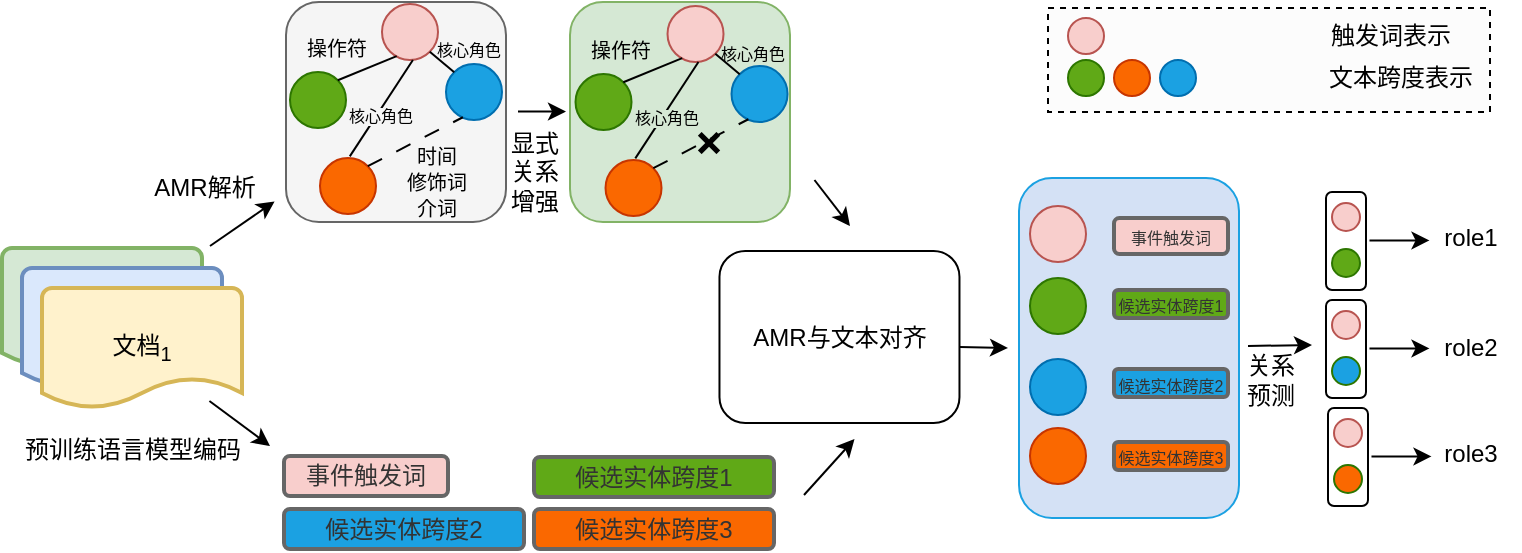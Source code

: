 <mxfile version="22.1.11" type="github">
  <diagram name="第 1 页" id="8N1VtKfTVfnBczuyKqBi">
    <mxGraphModel dx="887" dy="517" grid="1" gridSize="10" guides="1" tooltips="1" connect="1" arrows="1" fold="1" page="1" pageScale="1" pageWidth="827" pageHeight="1169" math="0" shadow="0">
      <root>
        <mxCell id="0" />
        <mxCell id="1" parent="0" />
        <mxCell id="srGh3PsWbCJHZJiHq22W-157" value="" style="rounded=1;whiteSpace=wrap;html=1;" vertex="1" parent="1">
          <mxGeometry x="679" y="162" width="20" height="49" as="geometry" />
        </mxCell>
        <mxCell id="srGh3PsWbCJHZJiHq22W-108" value="" style="strokeWidth=2;html=1;shape=mxgraph.flowchart.document2;whiteSpace=wrap;size=0.25;fillColor=#d5e8d4;strokeColor=#82b366;" vertex="1" parent="1">
          <mxGeometry x="17" y="190" width="100" height="60" as="geometry" />
        </mxCell>
        <mxCell id="srGh3PsWbCJHZJiHq22W-109" value="" style="strokeWidth=2;html=1;shape=mxgraph.flowchart.document2;whiteSpace=wrap;size=0.25;fillColor=#dae8fc;strokeColor=#6c8ebf;" vertex="1" parent="1">
          <mxGeometry x="27" y="200" width="100" height="60" as="geometry" />
        </mxCell>
        <mxCell id="srGh3PsWbCJHZJiHq22W-110" value="文档&lt;sub&gt;1&lt;/sub&gt;" style="strokeWidth=2;html=1;shape=mxgraph.flowchart.document2;whiteSpace=wrap;size=0.25;fillColor=#fff2cc;strokeColor=#d6b656;" vertex="1" parent="1">
          <mxGeometry x="37" y="210" width="100" height="60" as="geometry" />
        </mxCell>
        <mxCell id="srGh3PsWbCJHZJiHq22W-111" value="事件触发词" style="rounded=1;whiteSpace=wrap;html=1;strokeWidth=2;fillColor=#F8CECC;fontColor=#333333;strokeColor=#666666;" vertex="1" parent="1">
          <mxGeometry x="158" y="294" width="82" height="20" as="geometry" />
        </mxCell>
        <mxCell id="srGh3PsWbCJHZJiHq22W-112" value="候选实体跨度1" style="rounded=1;whiteSpace=wrap;html=1;strokeWidth=2;fillColor=#60A917;fontColor=#333333;strokeColor=#666666;" vertex="1" parent="1">
          <mxGeometry x="283" y="294.5" width="120" height="20" as="geometry" />
        </mxCell>
        <mxCell id="srGh3PsWbCJHZJiHq22W-113" value="候选实体跨度3" style="rounded=1;whiteSpace=wrap;html=1;strokeWidth=2;fillColor=#FA6800;fontColor=#333333;strokeColor=#666666;" vertex="1" parent="1">
          <mxGeometry x="283" y="320.5" width="120" height="20" as="geometry" />
        </mxCell>
        <mxCell id="srGh3PsWbCJHZJiHq22W-115" value="" style="endArrow=classic;html=1;rounded=0;" edge="1" parent="1">
          <mxGeometry width="50" height="50" relative="1" as="geometry">
            <mxPoint x="120.71" y="266.5" as="sourcePoint" />
            <mxPoint x="151" y="289" as="targetPoint" />
          </mxGeometry>
        </mxCell>
        <mxCell id="srGh3PsWbCJHZJiHq22W-118" value="预训练语言模型编码" style="text;html=1;align=center;verticalAlign=middle;resizable=0;points=[];autosize=1;strokeColor=none;fillColor=none;" vertex="1" parent="1">
          <mxGeometry x="17" y="275.5" width="130" height="30" as="geometry" />
        </mxCell>
        <mxCell id="srGh3PsWbCJHZJiHq22W-119" value="" style="rounded=1;whiteSpace=wrap;html=1;fillColor=#f5f5f5;fontColor=#333333;strokeColor=#666666;" vertex="1" parent="1">
          <mxGeometry x="159" y="67" width="110" height="110" as="geometry" />
        </mxCell>
        <mxCell id="srGh3PsWbCJHZJiHq22W-120" value="" style="ellipse;whiteSpace=wrap;html=1;aspect=fixed;fillColor=#f8cecc;strokeColor=#b85450;" vertex="1" parent="1">
          <mxGeometry x="207" y="68" width="28" height="28" as="geometry" />
        </mxCell>
        <mxCell id="srGh3PsWbCJHZJiHq22W-121" value="" style="ellipse;whiteSpace=wrap;html=1;aspect=fixed;fillColor=#1ba1e2;fontColor=#ffffff;strokeColor=#006EAF;" vertex="1" parent="1">
          <mxGeometry x="239" y="98" width="28" height="28" as="geometry" />
        </mxCell>
        <mxCell id="srGh3PsWbCJHZJiHq22W-122" value="" style="ellipse;whiteSpace=wrap;html=1;aspect=fixed;fillColor=#60a917;fontColor=#ffffff;strokeColor=#2D7600;" vertex="1" parent="1">
          <mxGeometry x="161" y="102" width="28" height="28" as="geometry" />
        </mxCell>
        <mxCell id="srGh3PsWbCJHZJiHq22W-123" value="" style="endArrow=none;html=1;rounded=0;exitX=1;exitY=0;exitDx=0;exitDy=0;entryX=0.262;entryY=0.93;entryDx=0;entryDy=0;entryPerimeter=0;" edge="1" parent="1" source="srGh3PsWbCJHZJiHq22W-122" target="srGh3PsWbCJHZJiHq22W-120">
          <mxGeometry width="50" height="50" relative="1" as="geometry">
            <mxPoint x="171" y="105" as="sourcePoint" />
            <mxPoint x="195" y="96" as="targetPoint" />
          </mxGeometry>
        </mxCell>
        <mxCell id="srGh3PsWbCJHZJiHq22W-124" value="操作符" style="edgeLabel;html=1;align=center;verticalAlign=middle;resizable=0;points=[];labelBackgroundColor=none;fontSize=10;" vertex="1" connectable="0" parent="srGh3PsWbCJHZJiHq22W-123">
          <mxGeometry x="-0.086" relative="1" as="geometry">
            <mxPoint x="-15" y="-11" as="offset" />
          </mxGeometry>
        </mxCell>
        <mxCell id="srGh3PsWbCJHZJiHq22W-125" value="" style="endArrow=none;html=1;rounded=0;entryX=0;entryY=0;entryDx=0;entryDy=0;exitX=1;exitY=1;exitDx=0;exitDy=0;" edge="1" parent="1" source="srGh3PsWbCJHZJiHq22W-120" target="srGh3PsWbCJHZJiHq22W-121">
          <mxGeometry width="50" height="50" relative="1" as="geometry">
            <mxPoint x="197" y="130" as="sourcePoint" />
            <mxPoint x="207" y="105" as="targetPoint" />
          </mxGeometry>
        </mxCell>
        <mxCell id="srGh3PsWbCJHZJiHq22W-126" value="核心角色" style="edgeLabel;html=1;align=center;verticalAlign=middle;resizable=0;points=[];labelBackgroundColor=none;fontSize=8;" vertex="1" connectable="0" parent="srGh3PsWbCJHZJiHq22W-125">
          <mxGeometry x="-0.076" relative="1" as="geometry">
            <mxPoint x="13" y="-6" as="offset" />
          </mxGeometry>
        </mxCell>
        <mxCell id="srGh3PsWbCJHZJiHq22W-127" value="" style="ellipse;whiteSpace=wrap;html=1;aspect=fixed;fillColor=#fa6800;fontColor=#000000;strokeColor=#C73500;" vertex="1" parent="1">
          <mxGeometry x="176" y="145" width="28" height="28" as="geometry" />
        </mxCell>
        <mxCell id="srGh3PsWbCJHZJiHq22W-128" value="" style="endArrow=none;html=1;rounded=0;entryX=0.552;entryY=1.001;entryDx=0;entryDy=0;entryPerimeter=0;exitX=0.532;exitY=-0.029;exitDx=0;exitDy=0;exitPerimeter=0;" edge="1" parent="1" source="srGh3PsWbCJHZJiHq22W-127" target="srGh3PsWbCJHZJiHq22W-120">
          <mxGeometry width="50" height="50" relative="1" as="geometry">
            <mxPoint x="225" y="136" as="sourcePoint" />
            <mxPoint x="275" y="86" as="targetPoint" />
          </mxGeometry>
        </mxCell>
        <mxCell id="srGh3PsWbCJHZJiHq22W-129" value="核心角色" style="edgeLabel;html=1;align=center;verticalAlign=middle;resizable=0;points=[];labelBackgroundColor=#f5f5f5;fontSize=8;" vertex="1" connectable="0" parent="srGh3PsWbCJHZJiHq22W-128">
          <mxGeometry x="0.138" relative="1" as="geometry">
            <mxPoint x="-3" y="7" as="offset" />
          </mxGeometry>
        </mxCell>
        <mxCell id="srGh3PsWbCJHZJiHq22W-130" value="&lt;font style=&quot;font-size: 10px;&quot;&gt;时间&lt;br&gt;修饰词&lt;br&gt;介词&lt;/font&gt;" style="endArrow=none;html=1;rounded=0;entryX=0.301;entryY=0.951;entryDx=0;entryDy=0;entryPerimeter=0;exitX=1;exitY=0;exitDx=0;exitDy=0;labelBackgroundColor=none;dashed=1;dashPattern=8 8;" edge="1" parent="1" source="srGh3PsWbCJHZJiHq22W-127" target="srGh3PsWbCJHZJiHq22W-121">
          <mxGeometry x="0.004" y="-23" width="50" height="50" relative="1" as="geometry">
            <mxPoint x="245" y="176" as="sourcePoint" />
            <mxPoint x="295" y="126" as="targetPoint" />
            <mxPoint as="offset" />
          </mxGeometry>
        </mxCell>
        <mxCell id="srGh3PsWbCJHZJiHq22W-131" value="" style="endArrow=classic;html=1;rounded=0;" edge="1" parent="1">
          <mxGeometry width="50" height="50" relative="1" as="geometry">
            <mxPoint x="121" y="189" as="sourcePoint" />
            <mxPoint x="153.29" y="166.71" as="targetPoint" />
          </mxGeometry>
        </mxCell>
        <mxCell id="srGh3PsWbCJHZJiHq22W-132" value="AMR解析" style="text;html=1;align=center;verticalAlign=middle;resizable=0;points=[];autosize=1;strokeColor=none;fillColor=none;" vertex="1" parent="1">
          <mxGeometry x="83" y="145" width="70" height="30" as="geometry" />
        </mxCell>
        <mxCell id="srGh3PsWbCJHZJiHq22W-133" value="AMR与文本对齐" style="rounded=1;whiteSpace=wrap;html=1;" vertex="1" parent="1">
          <mxGeometry x="375.74" y="191.5" width="120" height="86" as="geometry" />
        </mxCell>
        <mxCell id="srGh3PsWbCJHZJiHq22W-134" value="" style="endArrow=classic;html=1;rounded=0;" edge="1" parent="1">
          <mxGeometry width="50" height="50" relative="1" as="geometry">
            <mxPoint x="275" y="121.78" as="sourcePoint" />
            <mxPoint x="299" y="121.78" as="targetPoint" />
          </mxGeometry>
        </mxCell>
        <mxCell id="srGh3PsWbCJHZJiHq22W-135" value="" style="endArrow=classic;html=1;rounded=0;" edge="1" parent="1">
          <mxGeometry width="50" height="50" relative="1" as="geometry">
            <mxPoint x="423.24" y="156" as="sourcePoint" />
            <mxPoint x="441" y="179" as="targetPoint" />
          </mxGeometry>
        </mxCell>
        <mxCell id="srGh3PsWbCJHZJiHq22W-151" value="" style="rounded=0;orthogonalLoop=1;jettySize=auto;html=1;" edge="1" parent="1">
          <mxGeometry relative="1" as="geometry">
            <mxPoint x="640" y="238.985" as="sourcePoint" />
            <mxPoint x="672" y="238.5" as="targetPoint" />
          </mxGeometry>
        </mxCell>
        <mxCell id="srGh3PsWbCJHZJiHq22W-136" value="" style="rounded=1;whiteSpace=wrap;html=1;fillColor=#D4E1F5;strokeColor=#1BA1E2;" vertex="1" parent="1">
          <mxGeometry x="525.5" y="155" width="110" height="170" as="geometry" />
        </mxCell>
        <mxCell id="srGh3PsWbCJHZJiHq22W-137" value="" style="ellipse;whiteSpace=wrap;html=1;aspect=fixed;fillColor=#f8cecc;strokeColor=#b85450;" vertex="1" parent="1">
          <mxGeometry x="531" y="169" width="28" height="28" as="geometry" />
        </mxCell>
        <mxCell id="srGh3PsWbCJHZJiHq22W-138" value="" style="ellipse;whiteSpace=wrap;html=1;aspect=fixed;fillColor=#1ba1e2;fontColor=#ffffff;strokeColor=#006EAF;" vertex="1" parent="1">
          <mxGeometry x="531" y="245.5" width="28" height="28" as="geometry" />
        </mxCell>
        <mxCell id="srGh3PsWbCJHZJiHq22W-139" value="" style="ellipse;whiteSpace=wrap;html=1;aspect=fixed;fillColor=#60a917;fontColor=#ffffff;strokeColor=#2D7600;" vertex="1" parent="1">
          <mxGeometry x="531" y="205" width="28" height="28" as="geometry" />
        </mxCell>
        <mxCell id="srGh3PsWbCJHZJiHq22W-144" value="" style="ellipse;whiteSpace=wrap;html=1;aspect=fixed;fillColor=#fa6800;fontColor=#000000;strokeColor=#C73500;" vertex="1" parent="1">
          <mxGeometry x="531" y="280" width="28" height="28" as="geometry" />
        </mxCell>
        <mxCell id="srGh3PsWbCJHZJiHq22W-153" value="关系&lt;br&gt;预测" style="text;html=1;align=center;verticalAlign=middle;resizable=0;points=[];autosize=1;strokeColor=none;fillColor=none;" vertex="1" parent="1">
          <mxGeometry x="625.5" y="235.5" width="50" height="40" as="geometry" />
        </mxCell>
        <mxCell id="srGh3PsWbCJHZJiHq22W-155" value="" style="ellipse;whiteSpace=wrap;html=1;aspect=fixed;fillColor=#f8cecc;strokeColor=#b85450;" vertex="1" parent="1">
          <mxGeometry x="682" y="167.5" width="14" height="14" as="geometry" />
        </mxCell>
        <mxCell id="srGh3PsWbCJHZJiHq22W-156" value="" style="ellipse;whiteSpace=wrap;html=1;aspect=fixed;fillColor=#60a917;fontColor=#ffffff;strokeColor=#2D7600;" vertex="1" parent="1">
          <mxGeometry x="682" y="190.5" width="14" height="14" as="geometry" />
        </mxCell>
        <mxCell id="srGh3PsWbCJHZJiHq22W-160" value="" style="endArrow=classic;html=1;rounded=0;" edge="1" parent="1">
          <mxGeometry width="50" height="50" relative="1" as="geometry">
            <mxPoint x="700.74" y="186.21" as="sourcePoint" />
            <mxPoint x="730.74" y="186.21" as="targetPoint" />
          </mxGeometry>
        </mxCell>
        <mxCell id="srGh3PsWbCJHZJiHq22W-161" value="" style="rounded=1;whiteSpace=wrap;html=1;" vertex="1" parent="1">
          <mxGeometry x="679" y="216" width="20" height="49" as="geometry" />
        </mxCell>
        <mxCell id="srGh3PsWbCJHZJiHq22W-162" value="" style="ellipse;whiteSpace=wrap;html=1;aspect=fixed;fillColor=#f8cecc;strokeColor=#b85450;" vertex="1" parent="1">
          <mxGeometry x="682" y="221.5" width="14" height="14" as="geometry" />
        </mxCell>
        <mxCell id="srGh3PsWbCJHZJiHq22W-163" value="" style="ellipse;whiteSpace=wrap;html=1;aspect=fixed;fillColor=#1BA1E2;fontColor=#ffffff;strokeColor=#2D7600;" vertex="1" parent="1">
          <mxGeometry x="682" y="244.5" width="14" height="14" as="geometry" />
        </mxCell>
        <mxCell id="srGh3PsWbCJHZJiHq22W-164" value="" style="endArrow=classic;html=1;rounded=0;" edge="1" parent="1">
          <mxGeometry width="50" height="50" relative="1" as="geometry">
            <mxPoint x="700.74" y="240.21" as="sourcePoint" />
            <mxPoint x="730.74" y="240.21" as="targetPoint" />
          </mxGeometry>
        </mxCell>
        <mxCell id="srGh3PsWbCJHZJiHq22W-165" value="" style="rounded=1;whiteSpace=wrap;html=1;" vertex="1" parent="1">
          <mxGeometry x="680" y="270" width="20" height="49" as="geometry" />
        </mxCell>
        <mxCell id="srGh3PsWbCJHZJiHq22W-166" value="" style="ellipse;whiteSpace=wrap;html=1;aspect=fixed;fillColor=#f8cecc;strokeColor=#b85450;" vertex="1" parent="1">
          <mxGeometry x="683" y="275.5" width="14" height="14" as="geometry" />
        </mxCell>
        <mxCell id="srGh3PsWbCJHZJiHq22W-167" value="" style="ellipse;whiteSpace=wrap;html=1;aspect=fixed;fillColor=#FA6800;fontColor=#ffffff;strokeColor=#2D7600;" vertex="1" parent="1">
          <mxGeometry x="683" y="298.5" width="14" height="14" as="geometry" />
        </mxCell>
        <mxCell id="srGh3PsWbCJHZJiHq22W-168" value="" style="endArrow=classic;html=1;rounded=0;" edge="1" parent="1">
          <mxGeometry width="50" height="50" relative="1" as="geometry">
            <mxPoint x="701.74" y="294.21" as="sourcePoint" />
            <mxPoint x="731.74" y="294.21" as="targetPoint" />
          </mxGeometry>
        </mxCell>
        <mxCell id="srGh3PsWbCJHZJiHq22W-181" value="" style="rounded=1;whiteSpace=wrap;html=1;fillColor=#d5e8d4;strokeColor=#82b366;" vertex="1" parent="1">
          <mxGeometry x="301" y="67" width="110" height="110" as="geometry" />
        </mxCell>
        <mxCell id="srGh3PsWbCJHZJiHq22W-182" value="" style="ellipse;whiteSpace=wrap;html=1;aspect=fixed;fillColor=#f8cecc;strokeColor=#b85450;" vertex="1" parent="1">
          <mxGeometry x="349.76" y="69" width="28" height="28" as="geometry" />
        </mxCell>
        <mxCell id="srGh3PsWbCJHZJiHq22W-183" value="" style="ellipse;whiteSpace=wrap;html=1;aspect=fixed;fillColor=#1ba1e2;fontColor=#ffffff;strokeColor=#006EAF;" vertex="1" parent="1">
          <mxGeometry x="381.76" y="99" width="28" height="28" as="geometry" />
        </mxCell>
        <mxCell id="srGh3PsWbCJHZJiHq22W-184" value="" style="ellipse;whiteSpace=wrap;html=1;aspect=fixed;fillColor=#60a917;fontColor=#ffffff;strokeColor=#2D7600;" vertex="1" parent="1">
          <mxGeometry x="303.76" y="103" width="28" height="28" as="geometry" />
        </mxCell>
        <mxCell id="srGh3PsWbCJHZJiHq22W-185" value="" style="endArrow=none;html=1;rounded=0;exitX=1;exitY=0;exitDx=0;exitDy=0;entryX=0.262;entryY=0.93;entryDx=0;entryDy=0;entryPerimeter=0;" edge="1" parent="1" source="srGh3PsWbCJHZJiHq22W-184" target="srGh3PsWbCJHZJiHq22W-182">
          <mxGeometry width="50" height="50" relative="1" as="geometry">
            <mxPoint x="313.76" y="106" as="sourcePoint" />
            <mxPoint x="337.76" y="97" as="targetPoint" />
          </mxGeometry>
        </mxCell>
        <mxCell id="srGh3PsWbCJHZJiHq22W-186" value="操作符" style="edgeLabel;html=1;align=center;verticalAlign=middle;resizable=0;points=[];labelBackgroundColor=none;fontSize=10;" vertex="1" connectable="0" parent="srGh3PsWbCJHZJiHq22W-185">
          <mxGeometry x="-0.086" relative="1" as="geometry">
            <mxPoint x="-15" y="-11" as="offset" />
          </mxGeometry>
        </mxCell>
        <mxCell id="srGh3PsWbCJHZJiHq22W-187" value="" style="endArrow=none;html=1;rounded=0;entryX=0;entryY=0;entryDx=0;entryDy=0;exitX=1;exitY=1;exitDx=0;exitDy=0;" edge="1" parent="1" source="srGh3PsWbCJHZJiHq22W-182" target="srGh3PsWbCJHZJiHq22W-183">
          <mxGeometry width="50" height="50" relative="1" as="geometry">
            <mxPoint x="339.76" y="131" as="sourcePoint" />
            <mxPoint x="349.76" y="106" as="targetPoint" />
          </mxGeometry>
        </mxCell>
        <mxCell id="srGh3PsWbCJHZJiHq22W-188" value="核心角色" style="edgeLabel;html=1;align=center;verticalAlign=middle;resizable=0;points=[];labelBackgroundColor=none;fontSize=8;" vertex="1" connectable="0" parent="srGh3PsWbCJHZJiHq22W-187">
          <mxGeometry x="-0.076" relative="1" as="geometry">
            <mxPoint x="12" y="-5" as="offset" />
          </mxGeometry>
        </mxCell>
        <mxCell id="srGh3PsWbCJHZJiHq22W-189" value="" style="ellipse;whiteSpace=wrap;html=1;aspect=fixed;fillColor=#fa6800;fontColor=#000000;strokeColor=#C73500;" vertex="1" parent="1">
          <mxGeometry x="318.76" y="146" width="28" height="28" as="geometry" />
        </mxCell>
        <mxCell id="srGh3PsWbCJHZJiHq22W-190" value="" style="endArrow=none;html=1;rounded=0;entryX=0.552;entryY=1.001;entryDx=0;entryDy=0;entryPerimeter=0;exitX=0.532;exitY=-0.029;exitDx=0;exitDy=0;exitPerimeter=0;" edge="1" parent="1" source="srGh3PsWbCJHZJiHq22W-189" target="srGh3PsWbCJHZJiHq22W-182">
          <mxGeometry width="50" height="50" relative="1" as="geometry">
            <mxPoint x="367.76" y="137" as="sourcePoint" />
            <mxPoint x="417.76" y="87" as="targetPoint" />
          </mxGeometry>
        </mxCell>
        <mxCell id="srGh3PsWbCJHZJiHq22W-191" value="核心角色" style="edgeLabel;html=1;align=center;verticalAlign=middle;resizable=0;points=[];labelBackgroundColor=#d5e8d4;fontSize=8;" vertex="1" connectable="0" parent="srGh3PsWbCJHZJiHq22W-190">
          <mxGeometry x="0.138" relative="1" as="geometry">
            <mxPoint x="-3" y="7" as="offset" />
          </mxGeometry>
        </mxCell>
        <mxCell id="srGh3PsWbCJHZJiHq22W-192" value="" style="endArrow=none;html=1;rounded=0;entryX=0.301;entryY=0.951;entryDx=0;entryDy=0;entryPerimeter=0;exitX=1;exitY=0;exitDx=0;exitDy=0;labelBackgroundColor=none;dashed=1;dashPattern=8 8;" edge="1" parent="1" source="srGh3PsWbCJHZJiHq22W-189" target="srGh3PsWbCJHZJiHq22W-183">
          <mxGeometry x="0.004" y="-23" width="50" height="50" relative="1" as="geometry">
            <mxPoint x="387.76" y="177" as="sourcePoint" />
            <mxPoint x="437.76" y="127" as="targetPoint" />
            <mxPoint as="offset" />
          </mxGeometry>
        </mxCell>
        <mxCell id="srGh3PsWbCJHZJiHq22W-193" value="❌" style="edgeLabel;html=1;align=center;verticalAlign=middle;resizable=0;points=[];labelBackgroundColor=none;fontSize=16;" vertex="1" connectable="0" parent="srGh3PsWbCJHZJiHq22W-192">
          <mxGeometry x="0.264" y="2" relative="1" as="geometry">
            <mxPoint x="-2" y="4" as="offset" />
          </mxGeometry>
        </mxCell>
        <mxCell id="srGh3PsWbCJHZJiHq22W-194" value="" style="endArrow=classic;html=1;rounded=0;" edge="1" parent="1">
          <mxGeometry width="50" height="50" relative="1" as="geometry">
            <mxPoint x="418" y="313.5" as="sourcePoint" />
            <mxPoint x="443.26" y="285.5" as="targetPoint" />
          </mxGeometry>
        </mxCell>
        <mxCell id="srGh3PsWbCJHZJiHq22W-195" value="" style="rounded=0;whiteSpace=wrap;html=1;fillColor=#fcfcfc;dashed=1;strokeColor=default;glass=0;" vertex="1" parent="1">
          <mxGeometry x="540" y="70" width="221" height="52" as="geometry" />
        </mxCell>
        <mxCell id="srGh3PsWbCJHZJiHq22W-196" value="" style="ellipse;whiteSpace=wrap;html=1;aspect=fixed;fillColor=#f8cecc;strokeColor=#b85450;" vertex="1" parent="1">
          <mxGeometry x="550" y="75" width="18" height="18" as="geometry" />
        </mxCell>
        <mxCell id="srGh3PsWbCJHZJiHq22W-197" value="触发词表示" style="text;html=1;strokeColor=none;fillColor=none;align=center;verticalAlign=middle;whiteSpace=wrap;rounded=0;" vertex="1" parent="1">
          <mxGeometry x="676" y="69" width="71" height="30" as="geometry" />
        </mxCell>
        <mxCell id="srGh3PsWbCJHZJiHq22W-200" value="" style="ellipse;whiteSpace=wrap;html=1;aspect=fixed;fillColor=#60a917;fontColor=#ffffff;strokeColor=#2D7600;" vertex="1" parent="1">
          <mxGeometry x="550" y="96" width="18" height="18" as="geometry" />
        </mxCell>
        <mxCell id="srGh3PsWbCJHZJiHq22W-201" value="" style="ellipse;whiteSpace=wrap;html=1;aspect=fixed;fillColor=#fa6800;fontColor=#000000;strokeColor=#C73500;" vertex="1" parent="1">
          <mxGeometry x="573" y="96" width="18" height="18" as="geometry" />
        </mxCell>
        <mxCell id="srGh3PsWbCJHZJiHq22W-202" value="" style="ellipse;whiteSpace=wrap;html=1;aspect=fixed;fillColor=#1ba1e2;fontColor=#ffffff;strokeColor=#006EAF;" vertex="1" parent="1">
          <mxGeometry x="596" y="96" width="18" height="18" as="geometry" />
        </mxCell>
        <mxCell id="srGh3PsWbCJHZJiHq22W-203" value="文本跨度表示" style="text;html=1;strokeColor=none;fillColor=none;align=center;verticalAlign=middle;whiteSpace=wrap;rounded=0;" vertex="1" parent="1">
          <mxGeometry x="676" y="93" width="81" height="24" as="geometry" />
        </mxCell>
        <mxCell id="srGh3PsWbCJHZJiHq22W-204" value="候选实体跨度2" style="rounded=1;whiteSpace=wrap;html=1;strokeWidth=2;fillColor=#1BA1E2;fontColor=#333333;strokeColor=#666666;" vertex="1" parent="1">
          <mxGeometry x="158" y="320.5" width="120" height="20" as="geometry" />
        </mxCell>
        <mxCell id="srGh3PsWbCJHZJiHq22W-207" value="" style="endArrow=classic;html=1;rounded=0;" edge="1" parent="1">
          <mxGeometry width="50" height="50" relative="1" as="geometry">
            <mxPoint x="495.74" y="239.5" as="sourcePoint" />
            <mxPoint x="520" y="240" as="targetPoint" />
          </mxGeometry>
        </mxCell>
        <mxCell id="srGh3PsWbCJHZJiHq22W-209" value="显式&lt;br&gt;关系&lt;br&gt;增强" style="text;html=1;align=center;verticalAlign=middle;resizable=0;points=[];autosize=1;strokeColor=none;fillColor=none;" vertex="1" parent="1">
          <mxGeometry x="257.76" y="122" width="50" height="60" as="geometry" />
        </mxCell>
        <mxCell id="srGh3PsWbCJHZJiHq22W-210" value="role1" style="text;html=1;align=center;verticalAlign=middle;resizable=0;points=[];autosize=1;strokeColor=none;fillColor=none;" vertex="1" parent="1">
          <mxGeometry x="725.5" y="170" width="50" height="30" as="geometry" />
        </mxCell>
        <mxCell id="srGh3PsWbCJHZJiHq22W-211" value="role2" style="text;html=1;align=center;verticalAlign=middle;resizable=0;points=[];autosize=1;strokeColor=none;fillColor=none;" vertex="1" parent="1">
          <mxGeometry x="726" y="225" width="50" height="30" as="geometry" />
        </mxCell>
        <mxCell id="srGh3PsWbCJHZJiHq22W-212" value="role3" style="text;html=1;align=center;verticalAlign=middle;resizable=0;points=[];autosize=1;strokeColor=none;fillColor=none;" vertex="1" parent="1">
          <mxGeometry x="725.5" y="277.5" width="50" height="30" as="geometry" />
        </mxCell>
        <mxCell id="srGh3PsWbCJHZJiHq22W-213" value="&lt;font style=&quot;font-size: 8px;&quot;&gt;事件触发词&lt;/font&gt;" style="rounded=1;whiteSpace=wrap;html=1;strokeWidth=2;fillColor=#F8CECC;fontColor=#333333;strokeColor=#666666;" vertex="1" parent="1">
          <mxGeometry x="573" y="175" width="57" height="18" as="geometry" />
        </mxCell>
        <mxCell id="srGh3PsWbCJHZJiHq22W-214" value="&lt;font style=&quot;font-size: 8px;&quot;&gt;候选实体跨度1&lt;/font&gt;" style="rounded=1;whiteSpace=wrap;html=1;strokeWidth=2;fillColor=#60A917;fontColor=#333333;strokeColor=#666666;" vertex="1" parent="1">
          <mxGeometry x="573" y="211" width="57" height="14" as="geometry" />
        </mxCell>
        <mxCell id="srGh3PsWbCJHZJiHq22W-215" value="&lt;font style=&quot;font-size: 8px;&quot;&gt;候选实体跨度2&lt;/font&gt;" style="rounded=1;whiteSpace=wrap;html=1;strokeWidth=2;fillColor=#1BA1E2;fontColor=#333333;strokeColor=#666666;" vertex="1" parent="1">
          <mxGeometry x="573" y="250.5" width="57" height="14" as="geometry" />
        </mxCell>
        <mxCell id="srGh3PsWbCJHZJiHq22W-216" value="&lt;font style=&quot;font-size: 8px;&quot;&gt;候选实体跨度3&lt;/font&gt;" style="rounded=1;whiteSpace=wrap;html=1;strokeWidth=2;fillColor=#FA6800;fontColor=#333333;strokeColor=#666666;" vertex="1" parent="1">
          <mxGeometry x="573" y="287" width="57" height="14" as="geometry" />
        </mxCell>
      </root>
    </mxGraphModel>
  </diagram>
</mxfile>
